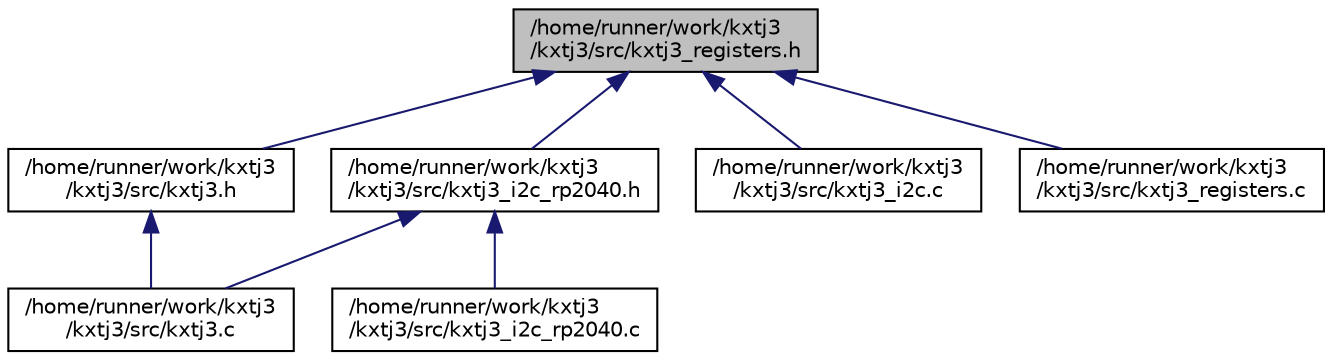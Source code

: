 digraph "/home/runner/work/kxtj3/kxtj3/src/kxtj3_registers.h"
{
 // LATEX_PDF_SIZE
  edge [fontname="Helvetica",fontsize="10",labelfontname="Helvetica",labelfontsize="10"];
  node [fontname="Helvetica",fontsize="10",shape=record];
  Node1 [label="/home/runner/work/kxtj3\l/kxtj3/src/kxtj3_registers.h",height=0.2,width=0.4,color="black", fillcolor="grey75", style="filled", fontcolor="black",tooltip="Contains information on KXTJ3 Register location and bit positions and functions to validate read and ..."];
  Node1 -> Node2 [dir="back",color="midnightblue",fontsize="10",style="solid"];
  Node2 [label="/home/runner/work/kxtj3\l/kxtj3/src/kxtj3.h",height=0.2,width=0.4,color="black", fillcolor="white", style="filled",URL="$kxtj3_8h.html",tooltip="Primary library headers, include this to use the library."];
  Node2 -> Node3 [dir="back",color="midnightblue",fontsize="10",style="solid"];
  Node3 [label="/home/runner/work/kxtj3\l/kxtj3/src/kxtj3.c",height=0.2,width=0.4,color="black", fillcolor="white", style="filled",URL="$kxtj3_8c.html",tooltip="Code for primary kxtj3 library."];
  Node1 -> Node4 [dir="back",color="midnightblue",fontsize="10",style="solid"];
  Node4 [label="/home/runner/work/kxtj3\l/kxtj3/src/kxtj3_i2c_rp2040.h",height=0.2,width=0.4,color="black", fillcolor="white", style="filled",URL="$kxtj3__i2c__rp2040_8h.html",tooltip="RP2040 specific I2C implementations for reading/writing registers over I2C."];
  Node4 -> Node3 [dir="back",color="midnightblue",fontsize="10",style="solid"];
  Node4 -> Node5 [dir="back",color="midnightblue",fontsize="10",style="solid"];
  Node5 [label="/home/runner/work/kxtj3\l/kxtj3/src/kxtj3_i2c_rp2040.c",height=0.2,width=0.4,color="black", fillcolor="white", style="filled",URL="$kxtj3__i2c__rp2040_8c.html",tooltip="Code for RP2040 specific I2C implementation."];
  Node1 -> Node6 [dir="back",color="midnightblue",fontsize="10",style="solid"];
  Node6 [label="/home/runner/work/kxtj3\l/kxtj3/src/kxtj3_i2c.c",height=0.2,width=0.4,color="black", fillcolor="white", style="filled",URL="$kxtj3__i2c_8c.html",tooltip="Contains non-hardware specific I2C code."];
  Node1 -> Node7 [dir="back",color="midnightblue",fontsize="10",style="solid"];
  Node7 [label="/home/runner/work/kxtj3\l/kxtj3/src/kxtj3_registers.c",height=0.2,width=0.4,color="black", fillcolor="white", style="filled",URL="$kxtj3__registers_8c.html",tooltip="Code for validating register read and write addresses."];
}
